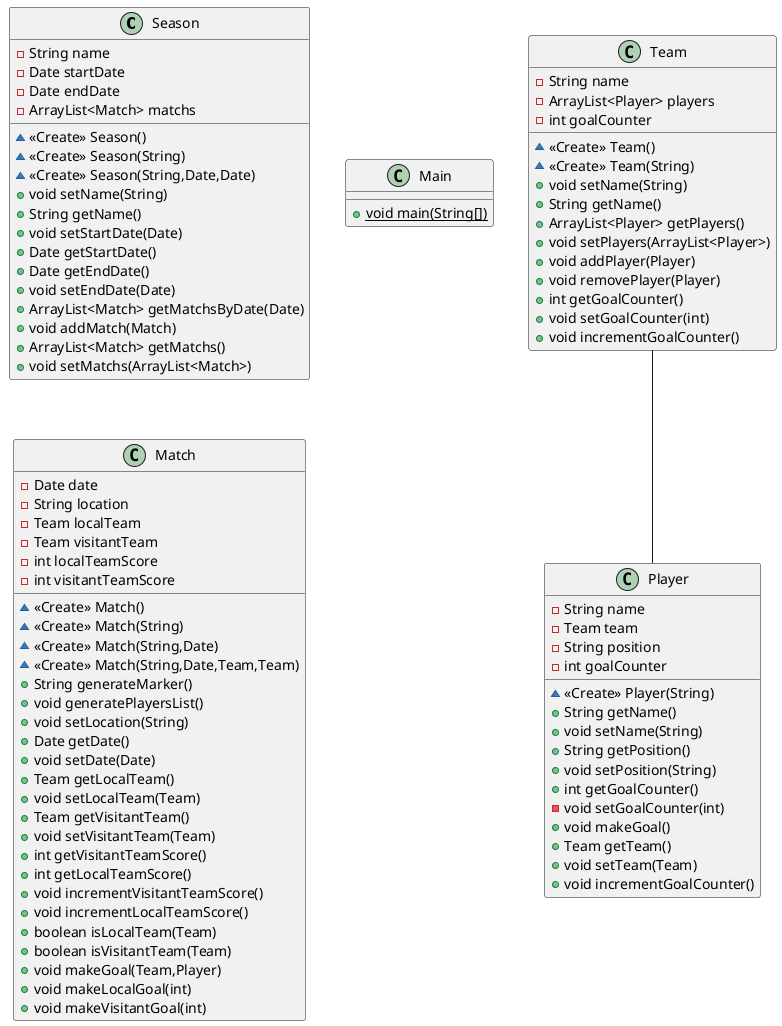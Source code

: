 @startuml
class Season {
- String name
- Date startDate
- Date endDate
- ArrayList<Match> matchs
~ <<Create>> Season()
~ <<Create>> Season(String)
~ <<Create>> Season(String,Date,Date)
+ void setName(String)
+ String getName()
+ void setStartDate(Date)
+ Date getStartDate()
+ Date getEndDate()
+ void setEndDate(Date)
+ ArrayList<Match> getMatchsByDate(Date)
+ void addMatch(Match)
+ ArrayList<Match> getMatchs()
+ void setMatchs(ArrayList<Match>)
}
class Team {
- String name
- ArrayList<Player> players
- int goalCounter
~ <<Create>> Team()
~ <<Create>> Team(String)
+ void setName(String)
+ String getName()
+ ArrayList<Player> getPlayers()
+ void setPlayers(ArrayList<Player>)
+ void addPlayer(Player)
+ void removePlayer(Player)
+ int getGoalCounter()
+ void setGoalCounter(int)
+ void incrementGoalCounter()
}
class Main {
+ {static} void main(String[])
}
class Player {
- String name
- Team team
- String position
- int goalCounter
~ <<Create>> Player(String)
+ String getName()
+ void setName(String)
+ String getPosition()
+ void setPosition(String)
+ int getGoalCounter()
- void setGoalCounter(int)
+ void makeGoal()
+ Team getTeam()
+ void setTeam(Team)
+ void incrementGoalCounter()
}
class Match {
- Date date
- String location
- Team localTeam
- Team visitantTeam
- int localTeamScore
- int visitantTeamScore
~ <<Create>> Match()
~ <<Create>> Match(String)
~ <<Create>> Match(String,Date)
~ <<Create>> Match(String,Date,Team,Team)
+ String generateMarker()
+ void generatePlayersList()
+ void setLocation(String)
+ Date getDate()
+ void setDate(Date)
+ Team getLocalTeam()
+ void setLocalTeam(Team)
+ Team getVisitantTeam()
+ void setVisitantTeam(Team)
+ int getVisitantTeamScore()
+ int getLocalTeamScore()
+ void incrementVisitantTeamScore()
+ void incrementLocalTeamScore()
+ boolean isLocalTeam(Team)
+ boolean isVisitantTeam(Team)
+ void makeGoal(Team,Player)
+ void makeLocalGoal(int)
+ void makeVisitantGoal(int)
}

Team -- Player
@enduml